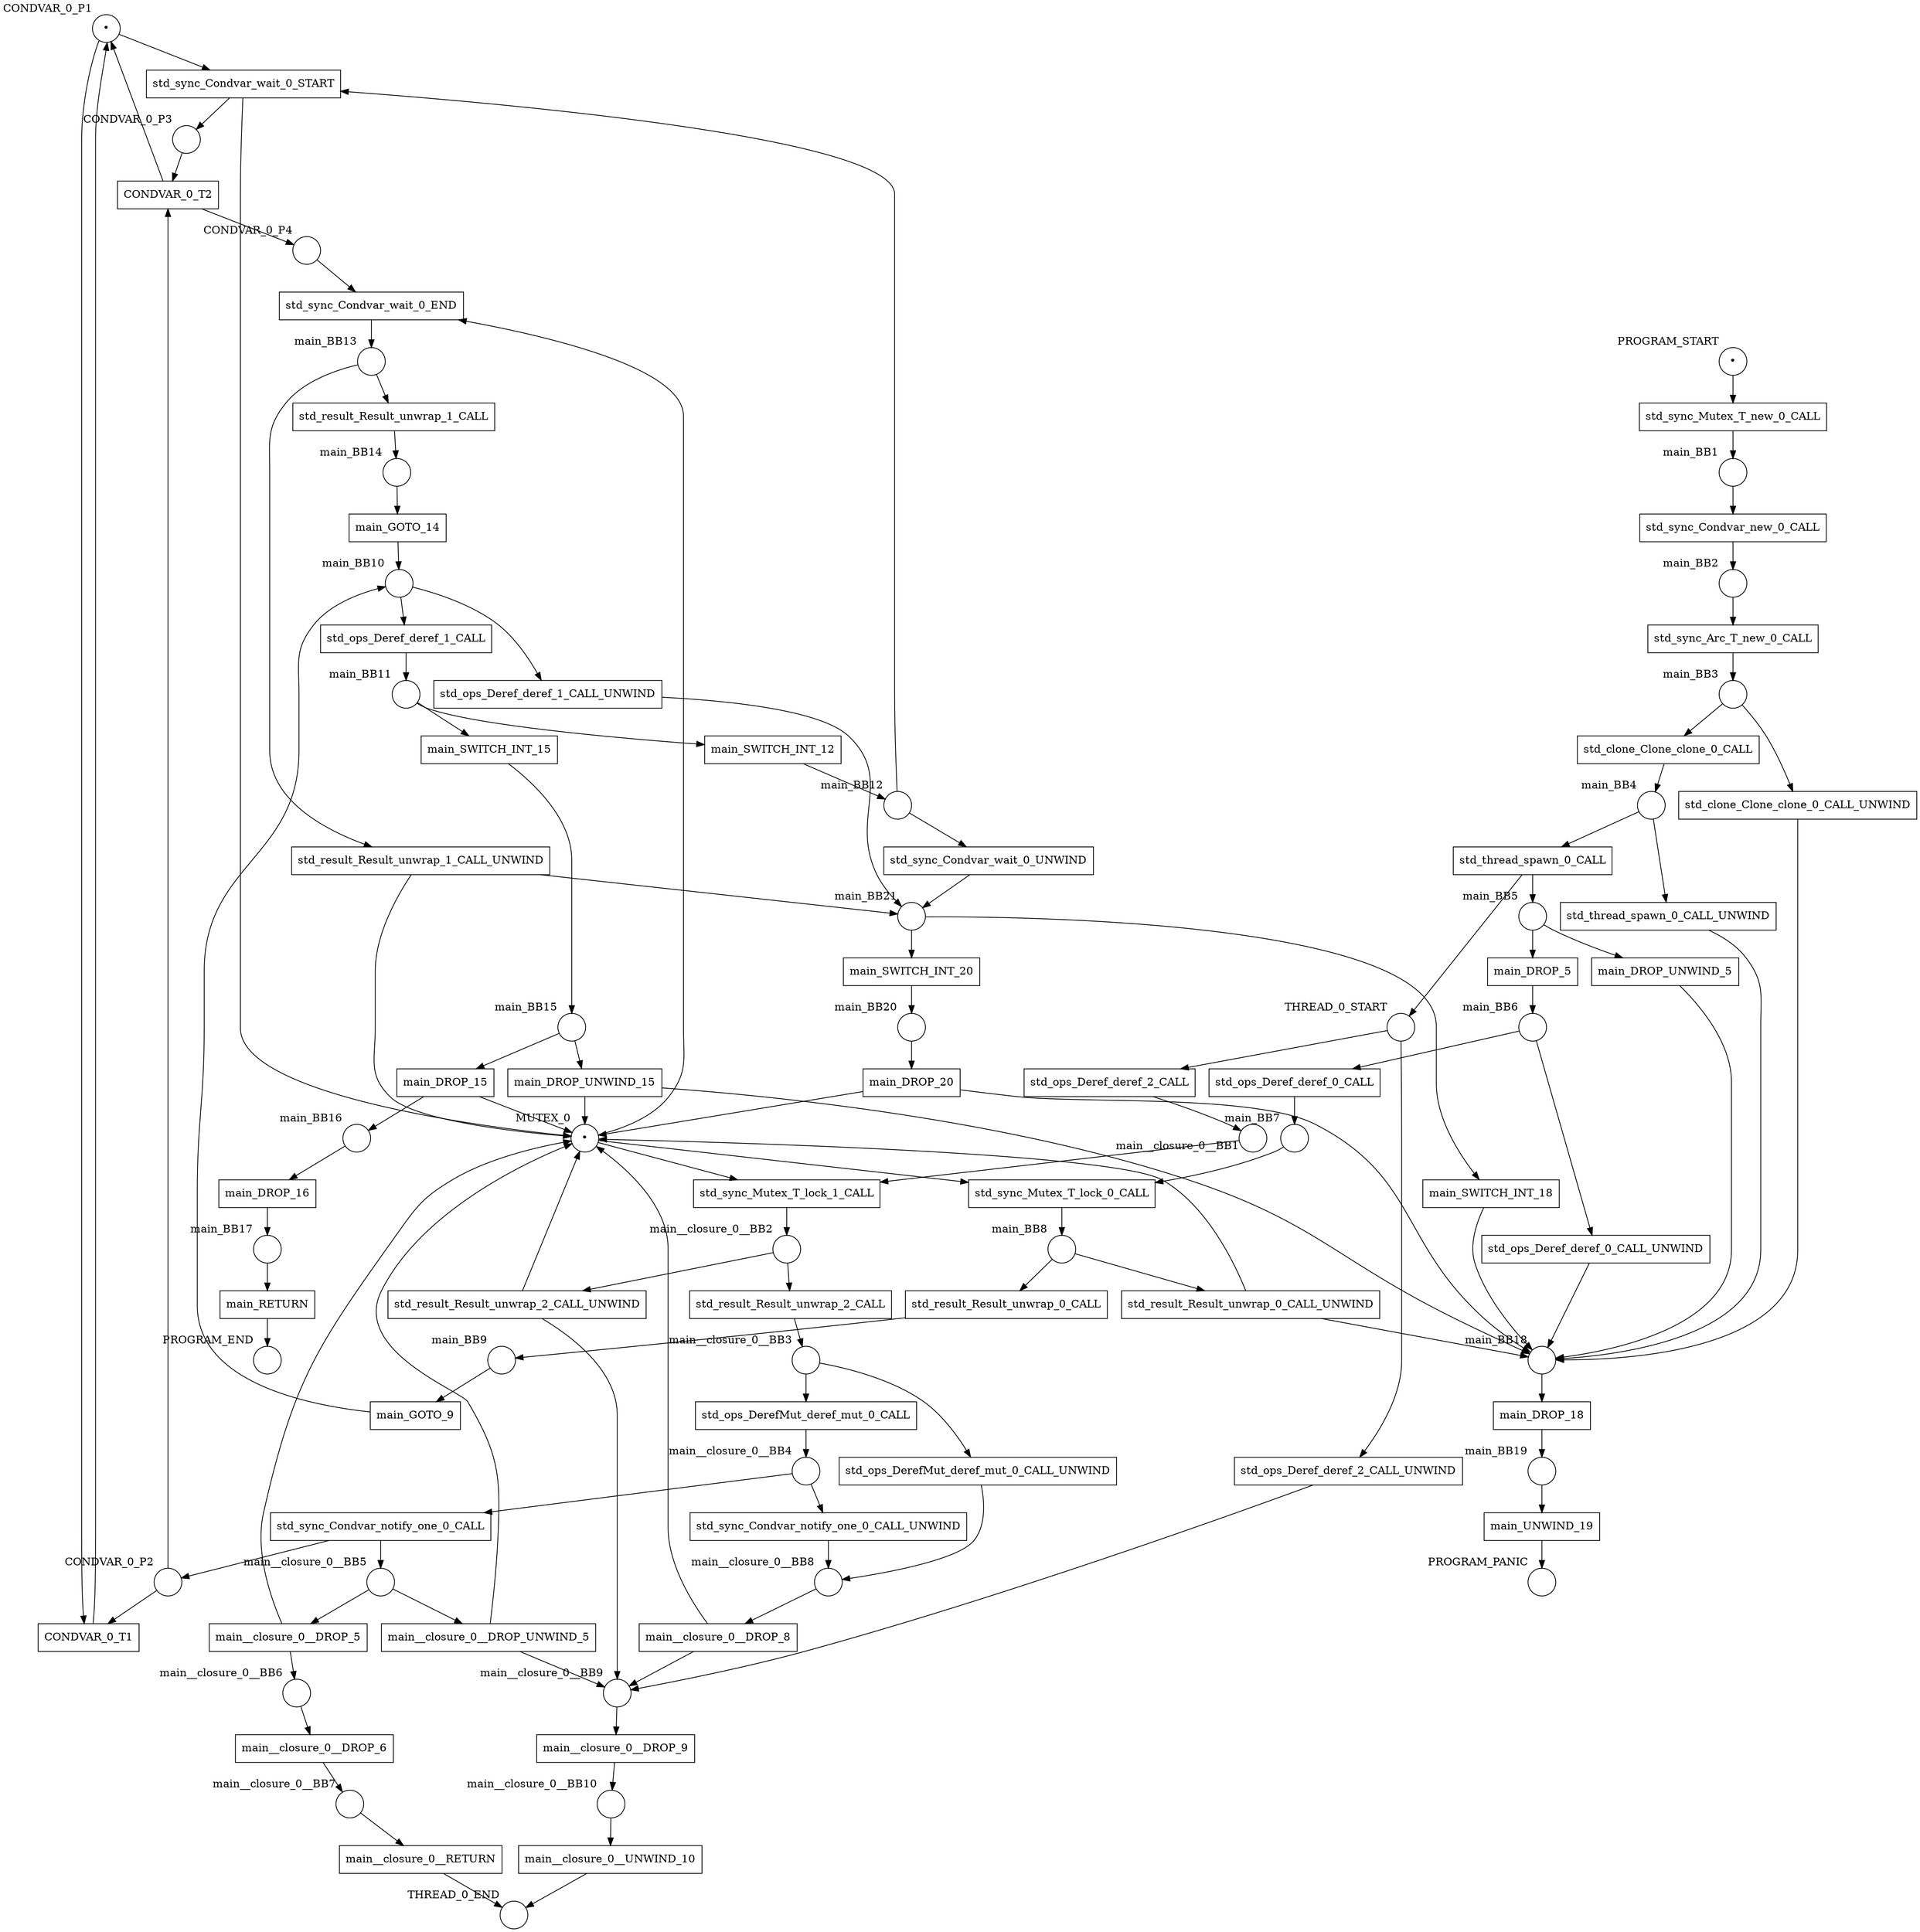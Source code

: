 digraph petrinet {
    CONDVAR_0_P1 [shape="circle" xlabel="CONDVAR_0_P1" label="•"];
    CONDVAR_0_P2 [shape="circle" xlabel="CONDVAR_0_P2" label=""];
    CONDVAR_0_P3 [shape="circle" xlabel="CONDVAR_0_P3" label=""];
    CONDVAR_0_P4 [shape="circle" xlabel="CONDVAR_0_P4" label=""];
    MUTEX_0 [shape="circle" xlabel="MUTEX_0" label="•"];
    PROGRAM_END [shape="circle" xlabel="PROGRAM_END" label=""];
    PROGRAM_PANIC [shape="circle" xlabel="PROGRAM_PANIC" label=""];
    PROGRAM_START [shape="circle" xlabel="PROGRAM_START" label="•"];
    THREAD_0_END [shape="circle" xlabel="THREAD_0_END" label=""];
    THREAD_0_START [shape="circle" xlabel="THREAD_0_START" label=""];
    main_BB1 [shape="circle" xlabel="main_BB1" label=""];
    main_BB10 [shape="circle" xlabel="main_BB10" label=""];
    main_BB11 [shape="circle" xlabel="main_BB11" label=""];
    main_BB12 [shape="circle" xlabel="main_BB12" label=""];
    main_BB13 [shape="circle" xlabel="main_BB13" label=""];
    main_BB14 [shape="circle" xlabel="main_BB14" label=""];
    main_BB15 [shape="circle" xlabel="main_BB15" label=""];
    main_BB16 [shape="circle" xlabel="main_BB16" label=""];
    main_BB17 [shape="circle" xlabel="main_BB17" label=""];
    main_BB18 [shape="circle" xlabel="main_BB18" label=""];
    main_BB19 [shape="circle" xlabel="main_BB19" label=""];
    main_BB2 [shape="circle" xlabel="main_BB2" label=""];
    main_BB20 [shape="circle" xlabel="main_BB20" label=""];
    main_BB21 [shape="circle" xlabel="main_BB21" label=""];
    main_BB3 [shape="circle" xlabel="main_BB3" label=""];
    main_BB4 [shape="circle" xlabel="main_BB4" label=""];
    main_BB5 [shape="circle" xlabel="main_BB5" label=""];
    main_BB6 [shape="circle" xlabel="main_BB6" label=""];
    main_BB7 [shape="circle" xlabel="main_BB7" label=""];
    main_BB8 [shape="circle" xlabel="main_BB8" label=""];
    main_BB9 [shape="circle" xlabel="main_BB9" label=""];
    main__closure_0__BB1 [shape="circle" xlabel="main__closure_0__BB1" label=""];
    main__closure_0__BB10 [shape="circle" xlabel="main__closure_0__BB10" label=""];
    main__closure_0__BB2 [shape="circle" xlabel="main__closure_0__BB2" label=""];
    main__closure_0__BB3 [shape="circle" xlabel="main__closure_0__BB3" label=""];
    main__closure_0__BB4 [shape="circle" xlabel="main__closure_0__BB4" label=""];
    main__closure_0__BB5 [shape="circle" xlabel="main__closure_0__BB5" label=""];
    main__closure_0__BB6 [shape="circle" xlabel="main__closure_0__BB6" label=""];
    main__closure_0__BB7 [shape="circle" xlabel="main__closure_0__BB7" label=""];
    main__closure_0__BB8 [shape="circle" xlabel="main__closure_0__BB8" label=""];
    main__closure_0__BB9 [shape="circle" xlabel="main__closure_0__BB9" label=""];
    CONDVAR_0_T1 [shape="box" xlabel="" label="CONDVAR_0_T1"];
    CONDVAR_0_T2 [shape="box" xlabel="" label="CONDVAR_0_T2"];
    main_DROP_15 [shape="box" xlabel="" label="main_DROP_15"];
    main_DROP_16 [shape="box" xlabel="" label="main_DROP_16"];
    main_DROP_18 [shape="box" xlabel="" label="main_DROP_18"];
    main_DROP_20 [shape="box" xlabel="" label="main_DROP_20"];
    main_DROP_5 [shape="box" xlabel="" label="main_DROP_5"];
    main_DROP_UNWIND_15 [shape="box" xlabel="" label="main_DROP_UNWIND_15"];
    main_DROP_UNWIND_5 [shape="box" xlabel="" label="main_DROP_UNWIND_5"];
    main_GOTO_14 [shape="box" xlabel="" label="main_GOTO_14"];
    main_GOTO_9 [shape="box" xlabel="" label="main_GOTO_9"];
    main_RETURN [shape="box" xlabel="" label="main_RETURN"];
    main_SWITCH_INT_12 [shape="box" xlabel="" label="main_SWITCH_INT_12"];
    main_SWITCH_INT_15 [shape="box" xlabel="" label="main_SWITCH_INT_15"];
    main_SWITCH_INT_18 [shape="box" xlabel="" label="main_SWITCH_INT_18"];
    main_SWITCH_INT_20 [shape="box" xlabel="" label="main_SWITCH_INT_20"];
    main_UNWIND_19 [shape="box" xlabel="" label="main_UNWIND_19"];
    main__closure_0__DROP_5 [shape="box" xlabel="" label="main__closure_0__DROP_5"];
    main__closure_0__DROP_6 [shape="box" xlabel="" label="main__closure_0__DROP_6"];
    main__closure_0__DROP_8 [shape="box" xlabel="" label="main__closure_0__DROP_8"];
    main__closure_0__DROP_9 [shape="box" xlabel="" label="main__closure_0__DROP_9"];
    main__closure_0__DROP_UNWIND_5 [shape="box" xlabel="" label="main__closure_0__DROP_UNWIND_5"];
    main__closure_0__RETURN [shape="box" xlabel="" label="main__closure_0__RETURN"];
    main__closure_0__UNWIND_10 [shape="box" xlabel="" label="main__closure_0__UNWIND_10"];
    std_clone_Clone_clone_0_CALL [shape="box" xlabel="" label="std_clone_Clone_clone_0_CALL"];
    std_clone_Clone_clone_0_CALL_UNWIND [shape="box" xlabel="" label="std_clone_Clone_clone_0_CALL_UNWIND"];
    std_ops_DerefMut_deref_mut_0_CALL [shape="box" xlabel="" label="std_ops_DerefMut_deref_mut_0_CALL"];
    std_ops_DerefMut_deref_mut_0_CALL_UNWIND [shape="box" xlabel="" label="std_ops_DerefMut_deref_mut_0_CALL_UNWIND"];
    std_ops_Deref_deref_0_CALL [shape="box" xlabel="" label="std_ops_Deref_deref_0_CALL"];
    std_ops_Deref_deref_0_CALL_UNWIND [shape="box" xlabel="" label="std_ops_Deref_deref_0_CALL_UNWIND"];
    std_ops_Deref_deref_1_CALL [shape="box" xlabel="" label="std_ops_Deref_deref_1_CALL"];
    std_ops_Deref_deref_1_CALL_UNWIND [shape="box" xlabel="" label="std_ops_Deref_deref_1_CALL_UNWIND"];
    std_ops_Deref_deref_2_CALL [shape="box" xlabel="" label="std_ops_Deref_deref_2_CALL"];
    std_ops_Deref_deref_2_CALL_UNWIND [shape="box" xlabel="" label="std_ops_Deref_deref_2_CALL_UNWIND"];
    std_result_Result_unwrap_0_CALL [shape="box" xlabel="" label="std_result_Result_unwrap_0_CALL"];
    std_result_Result_unwrap_0_CALL_UNWIND [shape="box" xlabel="" label="std_result_Result_unwrap_0_CALL_UNWIND"];
    std_result_Result_unwrap_1_CALL [shape="box" xlabel="" label="std_result_Result_unwrap_1_CALL"];
    std_result_Result_unwrap_1_CALL_UNWIND [shape="box" xlabel="" label="std_result_Result_unwrap_1_CALL_UNWIND"];
    std_result_Result_unwrap_2_CALL [shape="box" xlabel="" label="std_result_Result_unwrap_2_CALL"];
    std_result_Result_unwrap_2_CALL_UNWIND [shape="box" xlabel="" label="std_result_Result_unwrap_2_CALL_UNWIND"];
    std_sync_Arc_T_new_0_CALL [shape="box" xlabel="" label="std_sync_Arc_T_new_0_CALL"];
    std_sync_Condvar_new_0_CALL [shape="box" xlabel="" label="std_sync_Condvar_new_0_CALL"];
    std_sync_Condvar_notify_one_0_CALL [shape="box" xlabel="" label="std_sync_Condvar_notify_one_0_CALL"];
    std_sync_Condvar_notify_one_0_CALL_UNWIND [shape="box" xlabel="" label="std_sync_Condvar_notify_one_0_CALL_UNWIND"];
    std_sync_Condvar_wait_0_END [shape="box" xlabel="" label="std_sync_Condvar_wait_0_END"];
    std_sync_Condvar_wait_0_START [shape="box" xlabel="" label="std_sync_Condvar_wait_0_START"];
    std_sync_Condvar_wait_0_UNWIND [shape="box" xlabel="" label="std_sync_Condvar_wait_0_UNWIND"];
    std_sync_Mutex_T_lock_0_CALL [shape="box" xlabel="" label="std_sync_Mutex_T_lock_0_CALL"];
    std_sync_Mutex_T_lock_1_CALL [shape="box" xlabel="" label="std_sync_Mutex_T_lock_1_CALL"];
    std_sync_Mutex_T_new_0_CALL [shape="box" xlabel="" label="std_sync_Mutex_T_new_0_CALL"];
    std_thread_spawn_0_CALL [shape="box" xlabel="" label="std_thread_spawn_0_CALL"];
    std_thread_spawn_0_CALL_UNWIND [shape="box" xlabel="" label="std_thread_spawn_0_CALL_UNWIND"];
    CONDVAR_0_P1 -> CONDVAR_0_T1;
    CONDVAR_0_P1 -> std_sync_Condvar_wait_0_START;
    CONDVAR_0_P2 -> CONDVAR_0_T1;
    CONDVAR_0_P2 -> CONDVAR_0_T2;
    CONDVAR_0_P3 -> CONDVAR_0_T2;
    CONDVAR_0_P4 -> std_sync_Condvar_wait_0_END;
    MUTEX_0 -> std_sync_Condvar_wait_0_END;
    MUTEX_0 -> std_sync_Mutex_T_lock_0_CALL;
    MUTEX_0 -> std_sync_Mutex_T_lock_1_CALL;
    PROGRAM_START -> std_sync_Mutex_T_new_0_CALL;
    THREAD_0_START -> std_ops_Deref_deref_2_CALL;
    THREAD_0_START -> std_ops_Deref_deref_2_CALL_UNWIND;
    main_BB1 -> std_sync_Condvar_new_0_CALL;
    main_BB10 -> std_ops_Deref_deref_1_CALL;
    main_BB10 -> std_ops_Deref_deref_1_CALL_UNWIND;
    main_BB11 -> main_SWITCH_INT_12;
    main_BB11 -> main_SWITCH_INT_15;
    main_BB12 -> std_sync_Condvar_wait_0_START;
    main_BB12 -> std_sync_Condvar_wait_0_UNWIND;
    main_BB13 -> std_result_Result_unwrap_1_CALL;
    main_BB13 -> std_result_Result_unwrap_1_CALL_UNWIND;
    main_BB14 -> main_GOTO_14;
    main_BB15 -> main_DROP_15;
    main_BB15 -> main_DROP_UNWIND_15;
    main_BB16 -> main_DROP_16;
    main_BB17 -> main_RETURN;
    main_BB18 -> main_DROP_18;
    main_BB19 -> main_UNWIND_19;
    main_BB2 -> std_sync_Arc_T_new_0_CALL;
    main_BB20 -> main_DROP_20;
    main_BB21 -> main_SWITCH_INT_18;
    main_BB21 -> main_SWITCH_INT_20;
    main_BB3 -> std_clone_Clone_clone_0_CALL;
    main_BB3 -> std_clone_Clone_clone_0_CALL_UNWIND;
    main_BB4 -> std_thread_spawn_0_CALL;
    main_BB4 -> std_thread_spawn_0_CALL_UNWIND;
    main_BB5 -> main_DROP_5;
    main_BB5 -> main_DROP_UNWIND_5;
    main_BB6 -> std_ops_Deref_deref_0_CALL;
    main_BB6 -> std_ops_Deref_deref_0_CALL_UNWIND;
    main_BB7 -> std_sync_Mutex_T_lock_0_CALL;
    main_BB8 -> std_result_Result_unwrap_0_CALL;
    main_BB8 -> std_result_Result_unwrap_0_CALL_UNWIND;
    main_BB9 -> main_GOTO_9;
    main__closure_0__BB1 -> std_sync_Mutex_T_lock_1_CALL;
    main__closure_0__BB10 -> main__closure_0__UNWIND_10;
    main__closure_0__BB2 -> std_result_Result_unwrap_2_CALL;
    main__closure_0__BB2 -> std_result_Result_unwrap_2_CALL_UNWIND;
    main__closure_0__BB3 -> std_ops_DerefMut_deref_mut_0_CALL;
    main__closure_0__BB3 -> std_ops_DerefMut_deref_mut_0_CALL_UNWIND;
    main__closure_0__BB4 -> std_sync_Condvar_notify_one_0_CALL;
    main__closure_0__BB4 -> std_sync_Condvar_notify_one_0_CALL_UNWIND;
    main__closure_0__BB5 -> main__closure_0__DROP_5;
    main__closure_0__BB5 -> main__closure_0__DROP_UNWIND_5;
    main__closure_0__BB6 -> main__closure_0__DROP_6;
    main__closure_0__BB7 -> main__closure_0__RETURN;
    main__closure_0__BB8 -> main__closure_0__DROP_8;
    main__closure_0__BB9 -> main__closure_0__DROP_9;
    CONDVAR_0_T1 -> CONDVAR_0_P1;
    CONDVAR_0_T2 -> CONDVAR_0_P1;
    CONDVAR_0_T2 -> CONDVAR_0_P4;
    main_DROP_15 -> MUTEX_0;
    main_DROP_15 -> main_BB16;
    main_DROP_16 -> main_BB17;
    main_DROP_18 -> main_BB19;
    main_DROP_20 -> MUTEX_0;
    main_DROP_20 -> main_BB18;
    main_DROP_5 -> main_BB6;
    main_DROP_UNWIND_15 -> MUTEX_0;
    main_DROP_UNWIND_15 -> main_BB18;
    main_DROP_UNWIND_5 -> main_BB18;
    main_GOTO_14 -> main_BB10;
    main_GOTO_9 -> main_BB10;
    main_RETURN -> PROGRAM_END;
    main_SWITCH_INT_12 -> main_BB12;
    main_SWITCH_INT_15 -> main_BB15;
    main_SWITCH_INT_18 -> main_BB18;
    main_SWITCH_INT_20 -> main_BB20;
    main_UNWIND_19 -> PROGRAM_PANIC;
    main__closure_0__DROP_5 -> MUTEX_0;
    main__closure_0__DROP_5 -> main__closure_0__BB6;
    main__closure_0__DROP_6 -> main__closure_0__BB7;
    main__closure_0__DROP_8 -> MUTEX_0;
    main__closure_0__DROP_8 -> main__closure_0__BB9;
    main__closure_0__DROP_9 -> main__closure_0__BB10;
    main__closure_0__DROP_UNWIND_5 -> MUTEX_0;
    main__closure_0__DROP_UNWIND_5 -> main__closure_0__BB9;
    main__closure_0__RETURN -> THREAD_0_END;
    main__closure_0__UNWIND_10 -> THREAD_0_END;
    std_clone_Clone_clone_0_CALL -> main_BB4;
    std_clone_Clone_clone_0_CALL_UNWIND -> main_BB18;
    std_ops_DerefMut_deref_mut_0_CALL -> main__closure_0__BB4;
    std_ops_DerefMut_deref_mut_0_CALL_UNWIND -> main__closure_0__BB8;
    std_ops_Deref_deref_0_CALL -> main_BB7;
    std_ops_Deref_deref_0_CALL_UNWIND -> main_BB18;
    std_ops_Deref_deref_1_CALL -> main_BB11;
    std_ops_Deref_deref_1_CALL_UNWIND -> main_BB21;
    std_ops_Deref_deref_2_CALL -> main__closure_0__BB1;
    std_ops_Deref_deref_2_CALL_UNWIND -> main__closure_0__BB9;
    std_result_Result_unwrap_0_CALL -> main_BB9;
    std_result_Result_unwrap_0_CALL_UNWIND -> MUTEX_0;
    std_result_Result_unwrap_0_CALL_UNWIND -> main_BB18;
    std_result_Result_unwrap_1_CALL -> main_BB14;
    std_result_Result_unwrap_1_CALL_UNWIND -> MUTEX_0;
    std_result_Result_unwrap_1_CALL_UNWIND -> main_BB21;
    std_result_Result_unwrap_2_CALL -> main__closure_0__BB3;
    std_result_Result_unwrap_2_CALL_UNWIND -> MUTEX_0;
    std_result_Result_unwrap_2_CALL_UNWIND -> main__closure_0__BB9;
    std_sync_Arc_T_new_0_CALL -> main_BB3;
    std_sync_Condvar_new_0_CALL -> main_BB2;
    std_sync_Condvar_notify_one_0_CALL -> CONDVAR_0_P2;
    std_sync_Condvar_notify_one_0_CALL -> main__closure_0__BB5;
    std_sync_Condvar_notify_one_0_CALL_UNWIND -> main__closure_0__BB8;
    std_sync_Condvar_wait_0_END -> main_BB13;
    std_sync_Condvar_wait_0_START -> CONDVAR_0_P3;
    std_sync_Condvar_wait_0_START -> MUTEX_0;
    std_sync_Condvar_wait_0_UNWIND -> main_BB21;
    std_sync_Mutex_T_lock_0_CALL -> main_BB8;
    std_sync_Mutex_T_lock_1_CALL -> main__closure_0__BB2;
    std_sync_Mutex_T_new_0_CALL -> main_BB1;
    std_thread_spawn_0_CALL -> THREAD_0_START;
    std_thread_spawn_0_CALL -> main_BB5;
    std_thread_spawn_0_CALL_UNWIND -> main_BB18;
}
